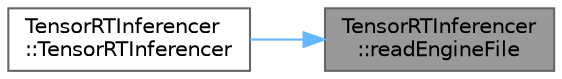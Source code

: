digraph "TensorRTInferencer::readEngineFile"
{
 // LATEX_PDF_SIZE
  bgcolor="transparent";
  edge [fontname=Helvetica,fontsize=10,labelfontname=Helvetica,labelfontsize=10];
  node [fontname=Helvetica,fontsize=10,shape=box,height=0.2,width=0.4];
  rankdir="RL";
  Node1 [id="Node000001",label="TensorRTInferencer\l::readEngineFile",height=0.2,width=0.4,color="gray40", fillcolor="grey60", style="filled", fontcolor="black",tooltip=" "];
  Node1 -> Node2 [id="edge1_Node000001_Node000002",dir="back",color="steelblue1",style="solid",tooltip=" "];
  Node2 [id="Node000002",label="TensorRTInferencer\l::TensorRTInferencer",height=0.2,width=0.4,color="grey40", fillcolor="white", style="filled",URL="$classTensorRTInferencer.html#aa43aac7ee0072fa7e2ba2f46310fd205",tooltip=" "];
}
